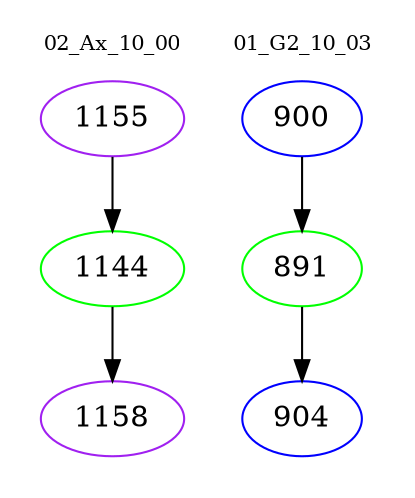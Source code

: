 digraph{
subgraph cluster_0 {
color = white
label = "02_Ax_10_00";
fontsize=10;
T0_1155 [label="1155", color="purple"]
T0_1155 -> T0_1144 [color="black"]
T0_1144 [label="1144", color="green"]
T0_1144 -> T0_1158 [color="black"]
T0_1158 [label="1158", color="purple"]
}
subgraph cluster_1 {
color = white
label = "01_G2_10_03";
fontsize=10;
T1_900 [label="900", color="blue"]
T1_900 -> T1_891 [color="black"]
T1_891 [label="891", color="green"]
T1_891 -> T1_904 [color="black"]
T1_904 [label="904", color="blue"]
}
}

